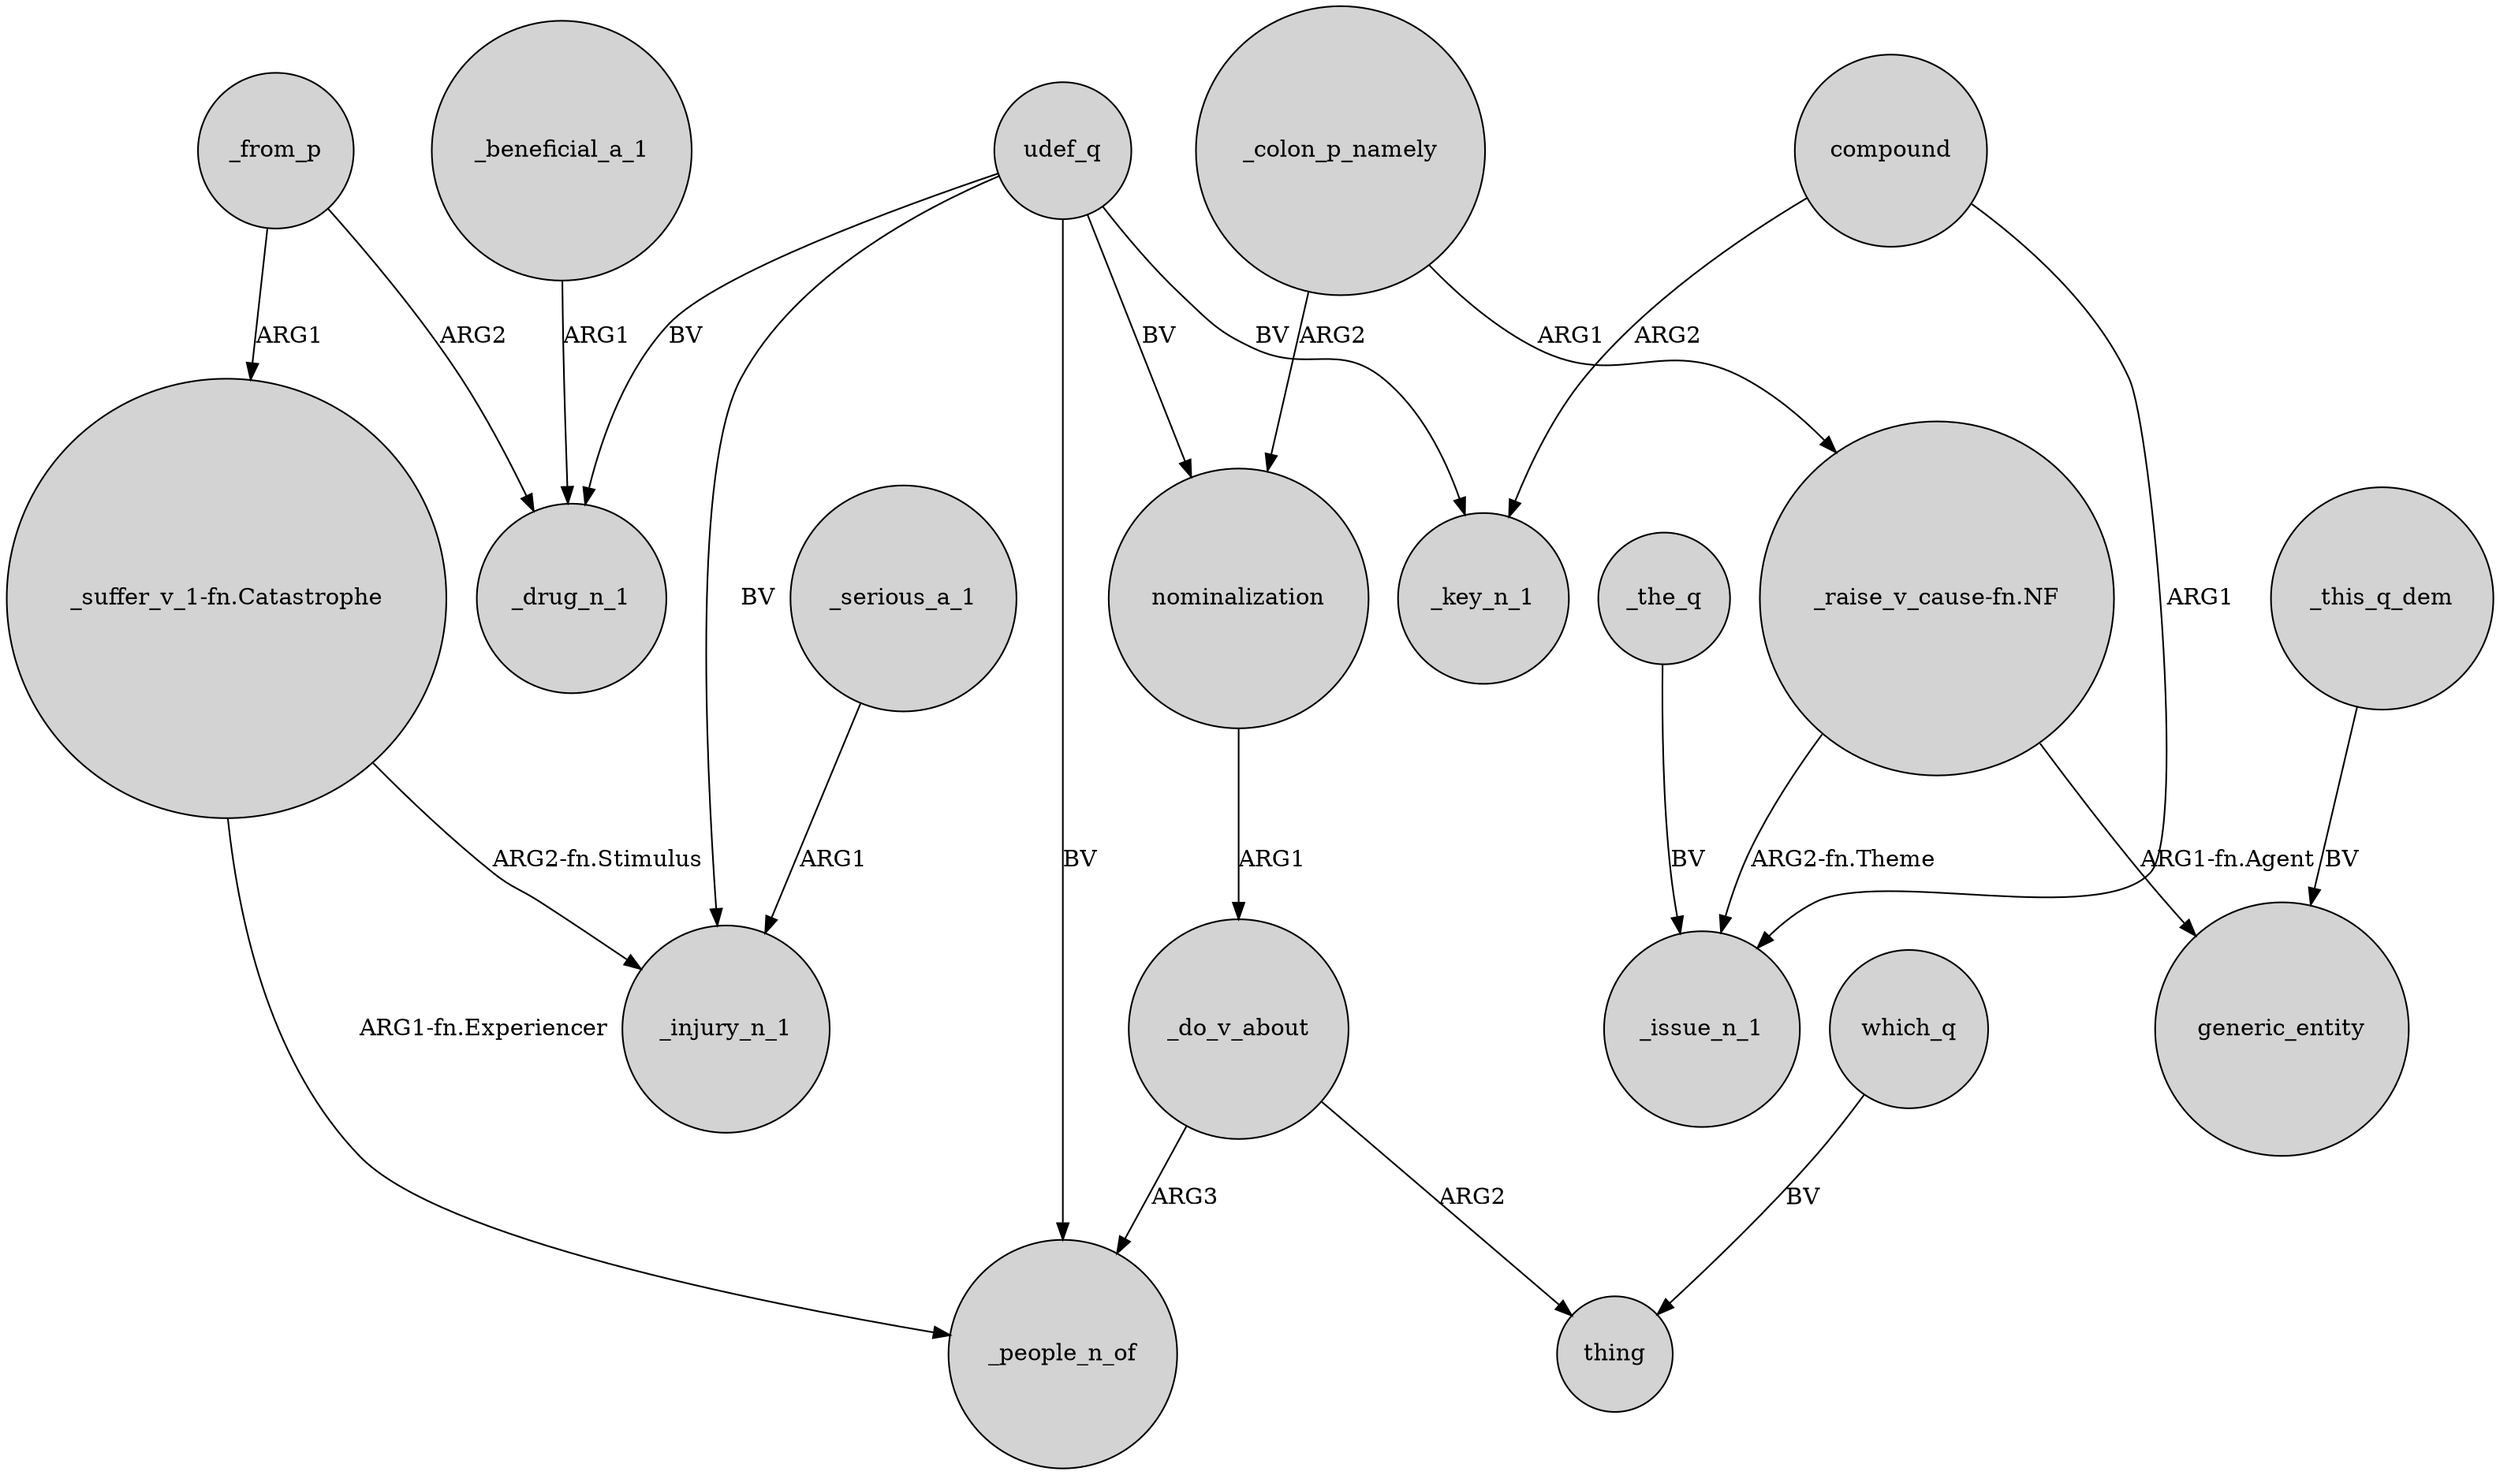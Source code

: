 digraph {
	node [shape=circle style=filled]
	compound -> _key_n_1 [label=ARG2]
	nominalization -> _do_v_about [label=ARG1]
	_serious_a_1 -> _injury_n_1 [label=ARG1]
	udef_q -> _key_n_1 [label=BV]
	_from_p -> _drug_n_1 [label=ARG2]
	_the_q -> _issue_n_1 [label=BV]
	udef_q -> _drug_n_1 [label=BV]
	udef_q -> _people_n_of [label=BV]
	_do_v_about -> thing [label=ARG2]
	_this_q_dem -> generic_entity [label=BV]
	_beneficial_a_1 -> _drug_n_1 [label=ARG1]
	udef_q -> _injury_n_1 [label=BV]
	"_suffer_v_1-fn.Catastrophe" -> _injury_n_1 [label="ARG2-fn.Stimulus"]
	"_raise_v_cause-fn.NF" -> _issue_n_1 [label="ARG2-fn.Theme"]
	_from_p -> "_suffer_v_1-fn.Catastrophe" [label=ARG1]
	_colon_p_namely -> "_raise_v_cause-fn.NF" [label=ARG1]
	_colon_p_namely -> nominalization [label=ARG2]
	udef_q -> nominalization [label=BV]
	compound -> _issue_n_1 [label=ARG1]
	"_raise_v_cause-fn.NF" -> generic_entity [label="ARG1-fn.Agent"]
	"_suffer_v_1-fn.Catastrophe" -> _people_n_of [label="ARG1-fn.Experiencer"]
	_do_v_about -> _people_n_of [label=ARG3]
	which_q -> thing [label=BV]
}
